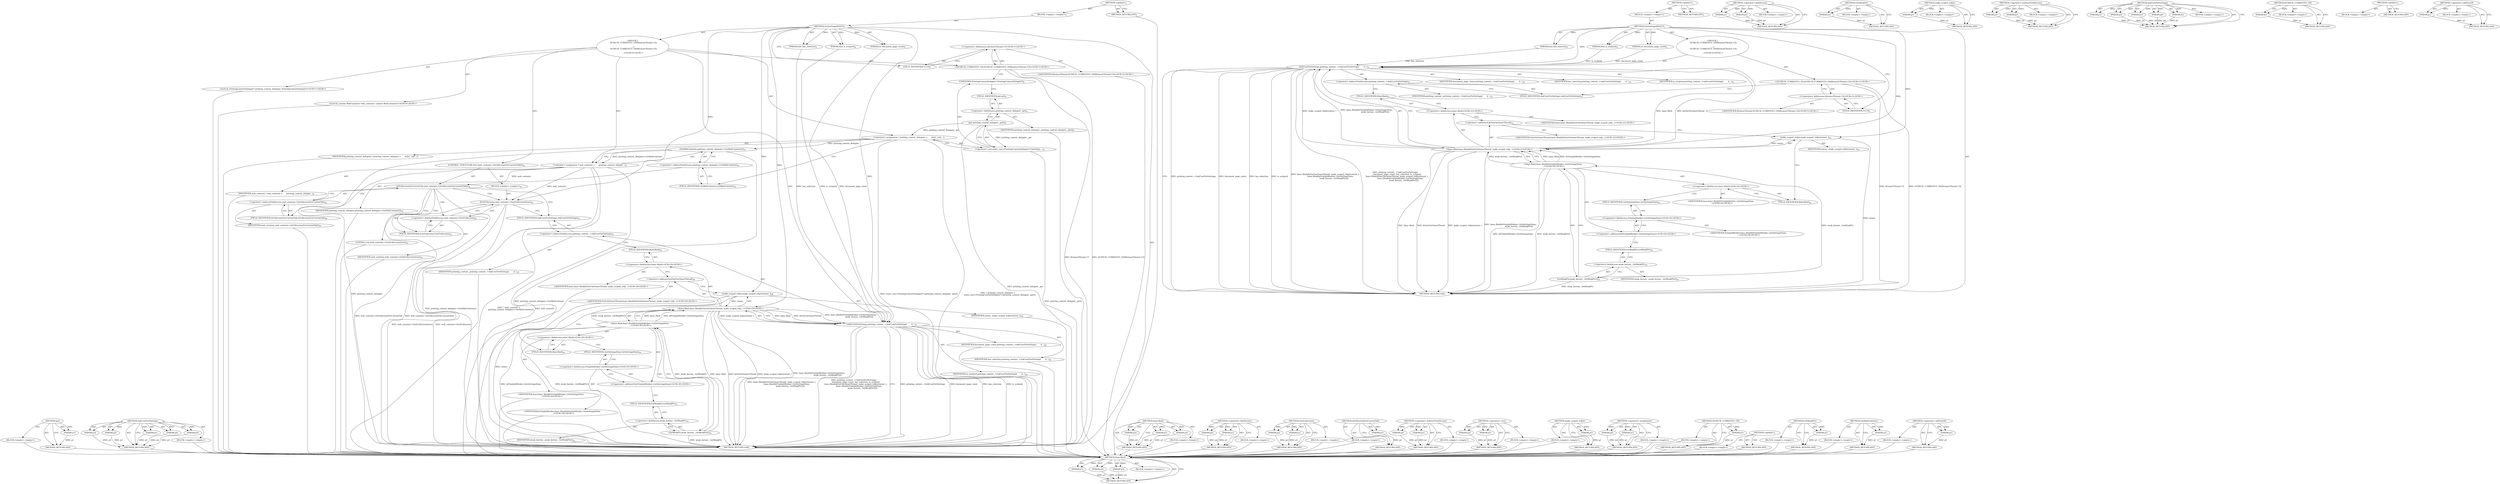 digraph "&lt;operator&gt;.addressOf" {
vulnerable_87 [label=<(METHOD,base.Bind)>];
vulnerable_88 [label=<(PARAM,p1)>];
vulnerable_89 [label=<(PARAM,p2)>];
vulnerable_90 [label=<(PARAM,p3)>];
vulnerable_91 [label=<(BLOCK,&lt;empty&gt;,&lt;empty&gt;)>];
vulnerable_92 [label=<(METHOD_RETURN,ANY)>];
vulnerable_6 [label=<(METHOD,&lt;global&gt;)<SUB>1</SUB>>];
vulnerable_7 [label=<(BLOCK,&lt;empty&gt;,&lt;empty&gt;)<SUB>1</SUB>>];
vulnerable_8 [label=<(METHOD,GetSettingsWithUI)<SUB>1</SUB>>];
vulnerable_9 [label=<(PARAM,int document_page_count)<SUB>2</SUB>>];
vulnerable_10 [label=<(PARAM,bool has_selection)<SUB>3</SUB>>];
vulnerable_11 [label=<(PARAM,bool is_scripted)<SUB>4</SUB>>];
vulnerable_12 [label="<(BLOCK,{
   DCHECK_CURRENTLY_ON(BrowserThread::UI);
 
...,{
   DCHECK_CURRENTLY_ON(BrowserThread::UI);
 
...)<SUB>4</SUB>>"];
vulnerable_13 [label="<(DCHECK_CURRENTLY_ON,DCHECK_CURRENTLY_ON(BrowserThread::UI))<SUB>5</SUB>>"];
vulnerable_14 [label="<(&lt;operator&gt;.fieldAccess,BrowserThread::UI)<SUB>5</SUB>>"];
vulnerable_15 [label="<(IDENTIFIER,BrowserThread,DCHECK_CURRENTLY_ON(BrowserThread::UI))<SUB>5</SUB>>"];
vulnerable_16 [label=<(FIELD_IDENTIFIER,UI,UI)<SUB>5</SUB>>];
vulnerable_17 [label=<(AskUserForSettings,printing_context_-&gt;AskUserForSettings(
       d...)<SUB>21</SUB>>];
vulnerable_18 [label=<(&lt;operator&gt;.indirectFieldAccess,printing_context_-&gt;AskUserForSettings)<SUB>21</SUB>>];
vulnerable_19 [label=<(IDENTIFIER,printing_context_,printing_context_-&gt;AskUserForSettings(
       d...)<SUB>21</SUB>>];
vulnerable_20 [label=<(FIELD_IDENTIFIER,AskUserForSettings,AskUserForSettings)<SUB>21</SUB>>];
vulnerable_21 [label=<(IDENTIFIER,document_page_count,printing_context_-&gt;AskUserForSettings(
       d...)<SUB>22</SUB>>];
vulnerable_22 [label=<(IDENTIFIER,has_selection,printing_context_-&gt;AskUserForSettings(
       d...)<SUB>22</SUB>>];
vulnerable_23 [label=<(IDENTIFIER,is_scripted,printing_context_-&gt;AskUserForSettings(
       d...)<SUB>22</SUB>>];
vulnerable_24 [label="<(base.Bind,base::Bind(&amp;PostOnOwnerThread, make_scoped_refp...)<SUB>23</SUB>>"];
vulnerable_25 [label="<(&lt;operator&gt;.fieldAccess,base::Bind)<SUB>23</SUB>>"];
vulnerable_26 [label="<(IDENTIFIER,base,base::Bind(&amp;PostOnOwnerThread, make_scoped_refp...)<SUB>23</SUB>>"];
vulnerable_27 [label=<(FIELD_IDENTIFIER,Bind,Bind)<SUB>23</SUB>>];
vulnerable_28 [label=<(&lt;operator&gt;.addressOf,&amp;PostOnOwnerThread)<SUB>23</SUB>>];
vulnerable_29 [label="<(IDENTIFIER,PostOnOwnerThread,base::Bind(&amp;PostOnOwnerThread, make_scoped_refp...)<SUB>23</SUB>>"];
vulnerable_30 [label=<(make_scoped_refptr,make_scoped_refptr(owner_))<SUB>23</SUB>>];
vulnerable_31 [label=<(IDENTIFIER,owner_,make_scoped_refptr(owner_))<SUB>23</SUB>>];
vulnerable_32 [label="<(base.Bind,base::Bind(&amp;PrintJobWorker::GetSettingsDone,
  ...)<SUB>24</SUB>>"];
vulnerable_33 [label="<(&lt;operator&gt;.fieldAccess,base::Bind)<SUB>24</SUB>>"];
vulnerable_34 [label="<(IDENTIFIER,base,base::Bind(&amp;PrintJobWorker::GetSettingsDone,
  ...)<SUB>24</SUB>>"];
vulnerable_35 [label=<(FIELD_IDENTIFIER,Bind,Bind)<SUB>24</SUB>>];
vulnerable_36 [label="<(&lt;operator&gt;.addressOf,&amp;PrintJobWorker::GetSettingsDone)<SUB>24</SUB>>"];
vulnerable_37 [label="<(&lt;operator&gt;.fieldAccess,PrintJobWorker::GetSettingsDone)<SUB>24</SUB>>"];
vulnerable_38 [label="<(IDENTIFIER,PrintJobWorker,base::Bind(&amp;PrintJobWorker::GetSettingsDone,
  ...)<SUB>24</SUB>>"];
vulnerable_39 [label=<(FIELD_IDENTIFIER,GetSettingsDone,GetSettingsDone)<SUB>24</SUB>>];
vulnerable_40 [label=<(GetWeakPtr,weak_factory_.GetWeakPtr())<SUB>25</SUB>>];
vulnerable_41 [label=<(&lt;operator&gt;.fieldAccess,weak_factory_.GetWeakPtr)<SUB>25</SUB>>];
vulnerable_42 [label=<(IDENTIFIER,weak_factory_,weak_factory_.GetWeakPtr())<SUB>25</SUB>>];
vulnerable_43 [label=<(FIELD_IDENTIFIER,GetWeakPtr,GetWeakPtr)<SUB>25</SUB>>];
vulnerable_44 [label=<(METHOD_RETURN,void)<SUB>1</SUB>>];
vulnerable_46 [label=<(METHOD_RETURN,ANY)<SUB>1</SUB>>];
vulnerable_69 [label=<(METHOD,&lt;operator&gt;.fieldAccess)>];
vulnerable_70 [label=<(PARAM,p1)>];
vulnerable_71 [label=<(PARAM,p2)>];
vulnerable_72 [label=<(BLOCK,&lt;empty&gt;,&lt;empty&gt;)>];
vulnerable_73 [label=<(METHOD_RETURN,ANY)>];
vulnerable_101 [label=<(METHOD,GetWeakPtr)>];
vulnerable_102 [label=<(PARAM,p1)>];
vulnerable_103 [label=<(BLOCK,&lt;empty&gt;,&lt;empty&gt;)>];
vulnerable_104 [label=<(METHOD_RETURN,ANY)>];
vulnerable_97 [label=<(METHOD,make_scoped_refptr)>];
vulnerable_98 [label=<(PARAM,p1)>];
vulnerable_99 [label=<(BLOCK,&lt;empty&gt;,&lt;empty&gt;)>];
vulnerable_100 [label=<(METHOD_RETURN,ANY)>];
vulnerable_82 [label=<(METHOD,&lt;operator&gt;.indirectFieldAccess)>];
vulnerable_83 [label=<(PARAM,p1)>];
vulnerable_84 [label=<(PARAM,p2)>];
vulnerable_85 [label=<(BLOCK,&lt;empty&gt;,&lt;empty&gt;)>];
vulnerable_86 [label=<(METHOD_RETURN,ANY)>];
vulnerable_74 [label=<(METHOD,AskUserForSettings)>];
vulnerable_75 [label=<(PARAM,p1)>];
vulnerable_76 [label=<(PARAM,p2)>];
vulnerable_77 [label=<(PARAM,p3)>];
vulnerable_78 [label=<(PARAM,p4)>];
vulnerable_79 [label=<(PARAM,p5)>];
vulnerable_80 [label=<(BLOCK,&lt;empty&gt;,&lt;empty&gt;)>];
vulnerable_81 [label=<(METHOD_RETURN,ANY)>];
vulnerable_65 [label=<(METHOD,DCHECK_CURRENTLY_ON)>];
vulnerable_66 [label=<(PARAM,p1)>];
vulnerable_67 [label=<(BLOCK,&lt;empty&gt;,&lt;empty&gt;)>];
vulnerable_68 [label=<(METHOD_RETURN,ANY)>];
vulnerable_59 [label=<(METHOD,&lt;global&gt;)<SUB>1</SUB>>];
vulnerable_60 [label=<(BLOCK,&lt;empty&gt;,&lt;empty&gt;)>];
vulnerable_61 [label=<(METHOD_RETURN,ANY)>];
vulnerable_93 [label=<(METHOD,&lt;operator&gt;.addressOf)>];
vulnerable_94 [label=<(PARAM,p1)>];
vulnerable_95 [label=<(BLOCK,&lt;empty&gt;,&lt;empty&gt;)>];
vulnerable_96 [label=<(METHOD_RETURN,ANY)>];
fixed_115 [label=<(METHOD,get)>];
fixed_116 [label=<(PARAM,p1)>];
fixed_117 [label=<(BLOCK,&lt;empty&gt;,&lt;empty&gt;)>];
fixed_118 [label=<(METHOD_RETURN,ANY)>];
fixed_137 [label=<(METHOD,AskUserForSettings)>];
fixed_138 [label=<(PARAM,p1)>];
fixed_139 [label=<(PARAM,p2)>];
fixed_140 [label=<(PARAM,p3)>];
fixed_141 [label=<(PARAM,p4)>];
fixed_142 [label=<(PARAM,p5)>];
fixed_143 [label=<(BLOCK,&lt;empty&gt;,&lt;empty&gt;)>];
fixed_144 [label=<(METHOD_RETURN,ANY)>];
fixed_6 [label=<(METHOD,&lt;global&gt;)<SUB>1</SUB>>];
fixed_7 [label=<(BLOCK,&lt;empty&gt;,&lt;empty&gt;)<SUB>1</SUB>>];
fixed_8 [label=<(METHOD,GetSettingsWithUI)<SUB>1</SUB>>];
fixed_9 [label=<(PARAM,int document_page_count)<SUB>2</SUB>>];
fixed_10 [label=<(PARAM,bool has_selection)<SUB>3</SUB>>];
fixed_11 [label=<(PARAM,bool is_scripted)<SUB>4</SUB>>];
fixed_12 [label="<(BLOCK,{
   DCHECK_CURRENTLY_ON(BrowserThread::UI);
 
...,{
   DCHECK_CURRENTLY_ON(BrowserThread::UI);
 
...)<SUB>4</SUB>>"];
fixed_13 [label="<(DCHECK_CURRENTLY_ON,DCHECK_CURRENTLY_ON(BrowserThread::UI))<SUB>5</SUB>>"];
fixed_14 [label="<(&lt;operator&gt;.fieldAccess,BrowserThread::UI)<SUB>5</SUB>>"];
fixed_15 [label="<(IDENTIFIER,BrowserThread,DCHECK_CURRENTLY_ON(BrowserThread::UI))<SUB>5</SUB>>"];
fixed_16 [label=<(FIELD_IDENTIFIER,UI,UI)<SUB>5</SUB>>];
fixed_17 [label="<(LOCAL,PrintingContextDelegate* printing_context_delegate: PrintingContextDelegate*)<SUB>7</SUB>>"];
fixed_18 [label=<(&lt;operator&gt;.assignment,* printing_context_delegate =
      static_cast...)<SUB>7</SUB>>];
fixed_19 [label=<(IDENTIFIER,printing_context_delegate,* printing_context_delegate =
      static_cast...)<SUB>7</SUB>>];
fixed_20 [label=<(&lt;operator&gt;.cast,static_cast&lt;PrintingContextDelegate*&gt;(printing_...)<SUB>8</SUB>>];
fixed_21 [label=<(UNKNOWN,PrintingContextDelegate*,PrintingContextDelegate*)<SUB>8</SUB>>];
fixed_22 [label=<(get,printing_context_delegate_.get())<SUB>8</SUB>>];
fixed_23 [label=<(&lt;operator&gt;.fieldAccess,printing_context_delegate_.get)<SUB>8</SUB>>];
fixed_24 [label=<(IDENTIFIER,printing_context_delegate_,printing_context_delegate_.get())<SUB>8</SUB>>];
fixed_25 [label=<(FIELD_IDENTIFIER,get,get)<SUB>8</SUB>>];
fixed_26 [label="<(LOCAL,content.WebContents* web_contents: content.WebContents*)<SUB>9</SUB>>"];
fixed_27 [label=<(&lt;operator&gt;.assignment,* web_contents =
      printing_context_delegat...)<SUB>9</SUB>>];
fixed_28 [label=<(IDENTIFIER,web_contents,* web_contents =
      printing_context_delegat...)<SUB>9</SUB>>];
fixed_29 [label=<(GetWebContents,printing_context_delegate-&gt;GetWebContents())<SUB>10</SUB>>];
fixed_30 [label=<(&lt;operator&gt;.indirectFieldAccess,printing_context_delegate-&gt;GetWebContents)<SUB>10</SUB>>];
fixed_31 [label=<(IDENTIFIER,printing_context_delegate,printing_context_delegate-&gt;GetWebContents())<SUB>10</SUB>>];
fixed_32 [label=<(FIELD_IDENTIFIER,GetWebContents,GetWebContents)<SUB>10</SUB>>];
fixed_33 [label=<(CONTROL_STRUCTURE,IF,if (web_contents-&gt;IsFullscreenForCurrentTab()))<SUB>24</SUB>>];
fixed_34 [label=<(IsFullscreenForCurrentTab,web_contents-&gt;IsFullscreenForCurrentTab())<SUB>24</SUB>>];
fixed_35 [label=<(&lt;operator&gt;.indirectFieldAccess,web_contents-&gt;IsFullscreenForCurrentTab)<SUB>24</SUB>>];
fixed_36 [label=<(IDENTIFIER,web_contents,web_contents-&gt;IsFullscreenForCurrentTab())<SUB>24</SUB>>];
fixed_37 [label=<(FIELD_IDENTIFIER,IsFullscreenForCurrentTab,IsFullscreenForCurrentTab)<SUB>24</SUB>>];
fixed_38 [label=<(BLOCK,&lt;empty&gt;,&lt;empty&gt;)<SUB>25</SUB>>];
fixed_39 [label=<(ExitFullscreen,web_contents-&gt;ExitFullscreen(true))<SUB>25</SUB>>];
fixed_40 [label=<(&lt;operator&gt;.indirectFieldAccess,web_contents-&gt;ExitFullscreen)<SUB>25</SUB>>];
fixed_41 [label=<(IDENTIFIER,web_contents,web_contents-&gt;ExitFullscreen(true))<SUB>25</SUB>>];
fixed_42 [label=<(FIELD_IDENTIFIER,ExitFullscreen,ExitFullscreen)<SUB>25</SUB>>];
fixed_43 [label=<(LITERAL,true,web_contents-&gt;ExitFullscreen(true))<SUB>25</SUB>>];
fixed_44 [label=<(AskUserForSettings,printing_context_-&gt;AskUserForSettings(
       d...)<SUB>27</SUB>>];
fixed_45 [label=<(&lt;operator&gt;.indirectFieldAccess,printing_context_-&gt;AskUserForSettings)<SUB>27</SUB>>];
fixed_46 [label=<(IDENTIFIER,printing_context_,printing_context_-&gt;AskUserForSettings(
       d...)<SUB>27</SUB>>];
fixed_47 [label=<(FIELD_IDENTIFIER,AskUserForSettings,AskUserForSettings)<SUB>27</SUB>>];
fixed_48 [label=<(IDENTIFIER,document_page_count,printing_context_-&gt;AskUserForSettings(
       d...)<SUB>28</SUB>>];
fixed_49 [label=<(IDENTIFIER,has_selection,printing_context_-&gt;AskUserForSettings(
       d...)<SUB>28</SUB>>];
fixed_50 [label=<(IDENTIFIER,is_scripted,printing_context_-&gt;AskUserForSettings(
       d...)<SUB>28</SUB>>];
fixed_51 [label="<(base.Bind,base::Bind(&amp;PostOnOwnerThread, make_scoped_refp...)<SUB>29</SUB>>"];
fixed_52 [label="<(&lt;operator&gt;.fieldAccess,base::Bind)<SUB>29</SUB>>"];
fixed_53 [label="<(IDENTIFIER,base,base::Bind(&amp;PostOnOwnerThread, make_scoped_refp...)<SUB>29</SUB>>"];
fixed_54 [label=<(FIELD_IDENTIFIER,Bind,Bind)<SUB>29</SUB>>];
fixed_55 [label=<(&lt;operator&gt;.addressOf,&amp;PostOnOwnerThread)<SUB>29</SUB>>];
fixed_56 [label="<(IDENTIFIER,PostOnOwnerThread,base::Bind(&amp;PostOnOwnerThread, make_scoped_refp...)<SUB>29</SUB>>"];
fixed_57 [label=<(make_scoped_refptr,make_scoped_refptr(owner_))<SUB>29</SUB>>];
fixed_58 [label=<(IDENTIFIER,owner_,make_scoped_refptr(owner_))<SUB>29</SUB>>];
fixed_59 [label="<(base.Bind,base::Bind(&amp;PrintJobWorker::GetSettingsDone,
  ...)<SUB>30</SUB>>"];
fixed_60 [label="<(&lt;operator&gt;.fieldAccess,base::Bind)<SUB>30</SUB>>"];
fixed_61 [label="<(IDENTIFIER,base,base::Bind(&amp;PrintJobWorker::GetSettingsDone,
  ...)<SUB>30</SUB>>"];
fixed_62 [label=<(FIELD_IDENTIFIER,Bind,Bind)<SUB>30</SUB>>];
fixed_63 [label="<(&lt;operator&gt;.addressOf,&amp;PrintJobWorker::GetSettingsDone)<SUB>30</SUB>>"];
fixed_64 [label="<(&lt;operator&gt;.fieldAccess,PrintJobWorker::GetSettingsDone)<SUB>30</SUB>>"];
fixed_65 [label="<(IDENTIFIER,PrintJobWorker,base::Bind(&amp;PrintJobWorker::GetSettingsDone,
  ...)<SUB>30</SUB>>"];
fixed_66 [label=<(FIELD_IDENTIFIER,GetSettingsDone,GetSettingsDone)<SUB>30</SUB>>];
fixed_67 [label=<(GetWeakPtr,weak_factory_.GetWeakPtr())<SUB>31</SUB>>];
fixed_68 [label=<(&lt;operator&gt;.fieldAccess,weak_factory_.GetWeakPtr)<SUB>31</SUB>>];
fixed_69 [label=<(IDENTIFIER,weak_factory_,weak_factory_.GetWeakPtr())<SUB>31</SUB>>];
fixed_70 [label=<(FIELD_IDENTIFIER,GetWeakPtr,GetWeakPtr)<SUB>31</SUB>>];
fixed_71 [label=<(METHOD_RETURN,void)<SUB>1</SUB>>];
fixed_73 [label=<(METHOD_RETURN,ANY)<SUB>1</SUB>>];
fixed_145 [label=<(METHOD,base.Bind)>];
fixed_146 [label=<(PARAM,p1)>];
fixed_147 [label=<(PARAM,p2)>];
fixed_148 [label=<(PARAM,p3)>];
fixed_149 [label=<(BLOCK,&lt;empty&gt;,&lt;empty&gt;)>];
fixed_150 [label=<(METHOD_RETURN,ANY)>];
fixed_100 [label=<(METHOD,&lt;operator&gt;.fieldAccess)>];
fixed_101 [label=<(PARAM,p1)>];
fixed_102 [label=<(PARAM,p2)>];
fixed_103 [label=<(BLOCK,&lt;empty&gt;,&lt;empty&gt;)>];
fixed_104 [label=<(METHOD_RETURN,ANY)>];
fixed_132 [label=<(METHOD,ExitFullscreen)>];
fixed_133 [label=<(PARAM,p1)>];
fixed_134 [label=<(PARAM,p2)>];
fixed_135 [label=<(BLOCK,&lt;empty&gt;,&lt;empty&gt;)>];
fixed_136 [label=<(METHOD_RETURN,ANY)>];
fixed_128 [label=<(METHOD,IsFullscreenForCurrentTab)>];
fixed_129 [label=<(PARAM,p1)>];
fixed_130 [label=<(BLOCK,&lt;empty&gt;,&lt;empty&gt;)>];
fixed_131 [label=<(METHOD_RETURN,ANY)>];
fixed_123 [label=<(METHOD,&lt;operator&gt;.indirectFieldAccess)>];
fixed_124 [label=<(PARAM,p1)>];
fixed_125 [label=<(PARAM,p2)>];
fixed_126 [label=<(BLOCK,&lt;empty&gt;,&lt;empty&gt;)>];
fixed_127 [label=<(METHOD_RETURN,ANY)>];
fixed_110 [label=<(METHOD,&lt;operator&gt;.cast)>];
fixed_111 [label=<(PARAM,p1)>];
fixed_112 [label=<(PARAM,p2)>];
fixed_113 [label=<(BLOCK,&lt;empty&gt;,&lt;empty&gt;)>];
fixed_114 [label=<(METHOD_RETURN,ANY)>];
fixed_155 [label=<(METHOD,make_scoped_refptr)>];
fixed_156 [label=<(PARAM,p1)>];
fixed_157 [label=<(BLOCK,&lt;empty&gt;,&lt;empty&gt;)>];
fixed_158 [label=<(METHOD_RETURN,ANY)>];
fixed_105 [label=<(METHOD,&lt;operator&gt;.assignment)>];
fixed_106 [label=<(PARAM,p1)>];
fixed_107 [label=<(PARAM,p2)>];
fixed_108 [label=<(BLOCK,&lt;empty&gt;,&lt;empty&gt;)>];
fixed_109 [label=<(METHOD_RETURN,ANY)>];
fixed_96 [label=<(METHOD,DCHECK_CURRENTLY_ON)>];
fixed_97 [label=<(PARAM,p1)>];
fixed_98 [label=<(BLOCK,&lt;empty&gt;,&lt;empty&gt;)>];
fixed_99 [label=<(METHOD_RETURN,ANY)>];
fixed_90 [label=<(METHOD,&lt;global&gt;)<SUB>1</SUB>>];
fixed_91 [label=<(BLOCK,&lt;empty&gt;,&lt;empty&gt;)>];
fixed_92 [label=<(METHOD_RETURN,ANY)>];
fixed_159 [label=<(METHOD,GetWeakPtr)>];
fixed_160 [label=<(PARAM,p1)>];
fixed_161 [label=<(BLOCK,&lt;empty&gt;,&lt;empty&gt;)>];
fixed_162 [label=<(METHOD_RETURN,ANY)>];
fixed_119 [label=<(METHOD,GetWebContents)>];
fixed_120 [label=<(PARAM,p1)>];
fixed_121 [label=<(BLOCK,&lt;empty&gt;,&lt;empty&gt;)>];
fixed_122 [label=<(METHOD_RETURN,ANY)>];
fixed_151 [label=<(METHOD,&lt;operator&gt;.addressOf)>];
fixed_152 [label=<(PARAM,p1)>];
fixed_153 [label=<(BLOCK,&lt;empty&gt;,&lt;empty&gt;)>];
fixed_154 [label=<(METHOD_RETURN,ANY)>];
vulnerable_87 -> vulnerable_88  [key=0, label="AST: "];
vulnerable_87 -> vulnerable_88  [key=1, label="DDG: "];
vulnerable_87 -> vulnerable_91  [key=0, label="AST: "];
vulnerable_87 -> vulnerable_89  [key=0, label="AST: "];
vulnerable_87 -> vulnerable_89  [key=1, label="DDG: "];
vulnerable_87 -> vulnerable_92  [key=0, label="AST: "];
vulnerable_87 -> vulnerable_92  [key=1, label="CFG: "];
vulnerable_87 -> vulnerable_90  [key=0, label="AST: "];
vulnerable_87 -> vulnerable_90  [key=1, label="DDG: "];
vulnerable_88 -> vulnerable_92  [key=0, label="DDG: p1"];
vulnerable_89 -> vulnerable_92  [key=0, label="DDG: p2"];
vulnerable_90 -> vulnerable_92  [key=0, label="DDG: p3"];
vulnerable_6 -> vulnerable_7  [key=0, label="AST: "];
vulnerable_6 -> vulnerable_46  [key=0, label="AST: "];
vulnerable_6 -> vulnerable_46  [key=1, label="CFG: "];
vulnerable_7 -> vulnerable_8  [key=0, label="AST: "];
vulnerable_8 -> vulnerable_9  [key=0, label="AST: "];
vulnerable_8 -> vulnerable_9  [key=1, label="DDG: "];
vulnerable_8 -> vulnerable_10  [key=0, label="AST: "];
vulnerable_8 -> vulnerable_10  [key=1, label="DDG: "];
vulnerable_8 -> vulnerable_11  [key=0, label="AST: "];
vulnerable_8 -> vulnerable_11  [key=1, label="DDG: "];
vulnerable_8 -> vulnerable_12  [key=0, label="AST: "];
vulnerable_8 -> vulnerable_44  [key=0, label="AST: "];
vulnerable_8 -> vulnerable_16  [key=0, label="CFG: "];
vulnerable_8 -> vulnerable_17  [key=0, label="DDG: "];
vulnerable_8 -> vulnerable_24  [key=0, label="DDG: "];
vulnerable_8 -> vulnerable_30  [key=0, label="DDG: "];
vulnerable_9 -> vulnerable_17  [key=0, label="DDG: document_page_count"];
vulnerable_10 -> vulnerable_17  [key=0, label="DDG: has_selection"];
vulnerable_11 -> vulnerable_17  [key=0, label="DDG: is_scripted"];
vulnerable_12 -> vulnerable_13  [key=0, label="AST: "];
vulnerable_12 -> vulnerable_17  [key=0, label="AST: "];
vulnerable_13 -> vulnerable_14  [key=0, label="AST: "];
vulnerable_13 -> vulnerable_20  [key=0, label="CFG: "];
vulnerable_13 -> vulnerable_44  [key=0, label="DDG: BrowserThread::UI"];
vulnerable_13 -> vulnerable_44  [key=1, label="DDG: DCHECK_CURRENTLY_ON(BrowserThread::UI)"];
vulnerable_14 -> vulnerable_15  [key=0, label="AST: "];
vulnerable_14 -> vulnerable_16  [key=0, label="AST: "];
vulnerable_14 -> vulnerable_13  [key=0, label="CFG: "];
vulnerable_16 -> vulnerable_14  [key=0, label="CFG: "];
vulnerable_17 -> vulnerable_18  [key=0, label="AST: "];
vulnerable_17 -> vulnerable_21  [key=0, label="AST: "];
vulnerable_17 -> vulnerable_22  [key=0, label="AST: "];
vulnerable_17 -> vulnerable_23  [key=0, label="AST: "];
vulnerable_17 -> vulnerable_24  [key=0, label="AST: "];
vulnerable_17 -> vulnerable_44  [key=0, label="CFG: "];
vulnerable_17 -> vulnerable_44  [key=1, label="DDG: printing_context_-&gt;AskUserForSettings"];
vulnerable_17 -> vulnerable_44  [key=2, label="DDG: document_page_count"];
vulnerable_17 -> vulnerable_44  [key=3, label="DDG: has_selection"];
vulnerable_17 -> vulnerable_44  [key=4, label="DDG: is_scripted"];
vulnerable_17 -> vulnerable_44  [key=5, label="DDG: base::Bind(&amp;PostOnOwnerThread, make_scoped_refptr(owner_),
                 base::Bind(&amp;PrintJobWorker::GetSettingsDone,
                            weak_factory_.GetWeakPtr()))"];
vulnerable_17 -> vulnerable_44  [key=6, label="DDG: printing_context_-&gt;AskUserForSettings(
       document_page_count, has_selection, is_scripted,
      base::Bind(&amp;PostOnOwnerThread, make_scoped_refptr(owner_),
                 base::Bind(&amp;PrintJobWorker::GetSettingsDone,
                            weak_factory_.GetWeakPtr())))"];
vulnerable_18 -> vulnerable_19  [key=0, label="AST: "];
vulnerable_18 -> vulnerable_20  [key=0, label="AST: "];
vulnerable_18 -> vulnerable_27  [key=0, label="CFG: "];
vulnerable_20 -> vulnerable_18  [key=0, label="CFG: "];
vulnerable_24 -> vulnerable_25  [key=0, label="AST: "];
vulnerable_24 -> vulnerable_28  [key=0, label="AST: "];
vulnerable_24 -> vulnerable_30  [key=0, label="AST: "];
vulnerable_24 -> vulnerable_32  [key=0, label="AST: "];
vulnerable_24 -> vulnerable_17  [key=0, label="CFG: "];
vulnerable_24 -> vulnerable_17  [key=1, label="DDG: base::Bind"];
vulnerable_24 -> vulnerable_17  [key=2, label="DDG: &amp;PostOnOwnerThread"];
vulnerable_24 -> vulnerable_17  [key=3, label="DDG: make_scoped_refptr(owner_)"];
vulnerable_24 -> vulnerable_17  [key=4, label="DDG: base::Bind(&amp;PrintJobWorker::GetSettingsDone,
                            weak_factory_.GetWeakPtr())"];
vulnerable_24 -> vulnerable_44  [key=0, label="DDG: base::Bind"];
vulnerable_24 -> vulnerable_44  [key=1, label="DDG: &amp;PostOnOwnerThread"];
vulnerable_24 -> vulnerable_44  [key=2, label="DDG: make_scoped_refptr(owner_)"];
vulnerable_24 -> vulnerable_44  [key=3, label="DDG: base::Bind(&amp;PrintJobWorker::GetSettingsDone,
                            weak_factory_.GetWeakPtr())"];
vulnerable_25 -> vulnerable_26  [key=0, label="AST: "];
vulnerable_25 -> vulnerable_27  [key=0, label="AST: "];
vulnerable_25 -> vulnerable_28  [key=0, label="CFG: "];
vulnerable_27 -> vulnerable_25  [key=0, label="CFG: "];
vulnerable_28 -> vulnerable_29  [key=0, label="AST: "];
vulnerable_28 -> vulnerable_30  [key=0, label="CFG: "];
vulnerable_30 -> vulnerable_31  [key=0, label="AST: "];
vulnerable_30 -> vulnerable_35  [key=0, label="CFG: "];
vulnerable_30 -> vulnerable_44  [key=0, label="DDG: owner_"];
vulnerable_30 -> vulnerable_24  [key=0, label="DDG: owner_"];
vulnerable_32 -> vulnerable_33  [key=0, label="AST: "];
vulnerable_32 -> vulnerable_36  [key=0, label="AST: "];
vulnerable_32 -> vulnerable_40  [key=0, label="AST: "];
vulnerable_32 -> vulnerable_24  [key=0, label="CFG: "];
vulnerable_32 -> vulnerable_24  [key=1, label="DDG: base::Bind"];
vulnerable_32 -> vulnerable_24  [key=2, label="DDG: &amp;PrintJobWorker::GetSettingsDone"];
vulnerable_32 -> vulnerable_24  [key=3, label="DDG: weak_factory_.GetWeakPtr()"];
vulnerable_32 -> vulnerable_44  [key=0, label="DDG: &amp;PrintJobWorker::GetSettingsDone"];
vulnerable_32 -> vulnerable_44  [key=1, label="DDG: weak_factory_.GetWeakPtr()"];
vulnerable_33 -> vulnerable_34  [key=0, label="AST: "];
vulnerable_33 -> vulnerable_35  [key=0, label="AST: "];
vulnerable_33 -> vulnerable_39  [key=0, label="CFG: "];
vulnerable_35 -> vulnerable_33  [key=0, label="CFG: "];
vulnerable_36 -> vulnerable_37  [key=0, label="AST: "];
vulnerable_36 -> vulnerable_43  [key=0, label="CFG: "];
vulnerable_37 -> vulnerable_38  [key=0, label="AST: "];
vulnerable_37 -> vulnerable_39  [key=0, label="AST: "];
vulnerable_37 -> vulnerable_36  [key=0, label="CFG: "];
vulnerable_39 -> vulnerable_37  [key=0, label="CFG: "];
vulnerable_40 -> vulnerable_41  [key=0, label="AST: "];
vulnerable_40 -> vulnerable_32  [key=0, label="CFG: "];
vulnerable_40 -> vulnerable_32  [key=1, label="DDG: weak_factory_.GetWeakPtr"];
vulnerable_40 -> vulnerable_44  [key=0, label="DDG: weak_factory_.GetWeakPtr"];
vulnerable_41 -> vulnerable_42  [key=0, label="AST: "];
vulnerable_41 -> vulnerable_43  [key=0, label="AST: "];
vulnerable_41 -> vulnerable_40  [key=0, label="CFG: "];
vulnerable_43 -> vulnerable_41  [key=0, label="CFG: "];
vulnerable_69 -> vulnerable_70  [key=0, label="AST: "];
vulnerable_69 -> vulnerable_70  [key=1, label="DDG: "];
vulnerable_69 -> vulnerable_72  [key=0, label="AST: "];
vulnerable_69 -> vulnerable_71  [key=0, label="AST: "];
vulnerable_69 -> vulnerable_71  [key=1, label="DDG: "];
vulnerable_69 -> vulnerable_73  [key=0, label="AST: "];
vulnerable_69 -> vulnerable_73  [key=1, label="CFG: "];
vulnerable_70 -> vulnerable_73  [key=0, label="DDG: p1"];
vulnerable_71 -> vulnerable_73  [key=0, label="DDG: p2"];
vulnerable_101 -> vulnerable_102  [key=0, label="AST: "];
vulnerable_101 -> vulnerable_102  [key=1, label="DDG: "];
vulnerable_101 -> vulnerable_103  [key=0, label="AST: "];
vulnerable_101 -> vulnerable_104  [key=0, label="AST: "];
vulnerable_101 -> vulnerable_104  [key=1, label="CFG: "];
vulnerable_102 -> vulnerable_104  [key=0, label="DDG: p1"];
vulnerable_97 -> vulnerable_98  [key=0, label="AST: "];
vulnerable_97 -> vulnerable_98  [key=1, label="DDG: "];
vulnerable_97 -> vulnerable_99  [key=0, label="AST: "];
vulnerable_97 -> vulnerable_100  [key=0, label="AST: "];
vulnerable_97 -> vulnerable_100  [key=1, label="CFG: "];
vulnerable_98 -> vulnerable_100  [key=0, label="DDG: p1"];
vulnerable_82 -> vulnerable_83  [key=0, label="AST: "];
vulnerable_82 -> vulnerable_83  [key=1, label="DDG: "];
vulnerable_82 -> vulnerable_85  [key=0, label="AST: "];
vulnerable_82 -> vulnerable_84  [key=0, label="AST: "];
vulnerable_82 -> vulnerable_84  [key=1, label="DDG: "];
vulnerable_82 -> vulnerable_86  [key=0, label="AST: "];
vulnerable_82 -> vulnerable_86  [key=1, label="CFG: "];
vulnerable_83 -> vulnerable_86  [key=0, label="DDG: p1"];
vulnerable_84 -> vulnerable_86  [key=0, label="DDG: p2"];
vulnerable_74 -> vulnerable_75  [key=0, label="AST: "];
vulnerable_74 -> vulnerable_75  [key=1, label="DDG: "];
vulnerable_74 -> vulnerable_80  [key=0, label="AST: "];
vulnerable_74 -> vulnerable_76  [key=0, label="AST: "];
vulnerable_74 -> vulnerable_76  [key=1, label="DDG: "];
vulnerable_74 -> vulnerable_81  [key=0, label="AST: "];
vulnerable_74 -> vulnerable_81  [key=1, label="CFG: "];
vulnerable_74 -> vulnerable_77  [key=0, label="AST: "];
vulnerable_74 -> vulnerable_77  [key=1, label="DDG: "];
vulnerable_74 -> vulnerable_78  [key=0, label="AST: "];
vulnerable_74 -> vulnerable_78  [key=1, label="DDG: "];
vulnerable_74 -> vulnerable_79  [key=0, label="AST: "];
vulnerable_74 -> vulnerable_79  [key=1, label="DDG: "];
vulnerable_75 -> vulnerable_81  [key=0, label="DDG: p1"];
vulnerable_76 -> vulnerable_81  [key=0, label="DDG: p2"];
vulnerable_77 -> vulnerable_81  [key=0, label="DDG: p3"];
vulnerable_78 -> vulnerable_81  [key=0, label="DDG: p4"];
vulnerable_79 -> vulnerable_81  [key=0, label="DDG: p5"];
vulnerable_65 -> vulnerable_66  [key=0, label="AST: "];
vulnerable_65 -> vulnerable_66  [key=1, label="DDG: "];
vulnerable_65 -> vulnerable_67  [key=0, label="AST: "];
vulnerable_65 -> vulnerable_68  [key=0, label="AST: "];
vulnerable_65 -> vulnerable_68  [key=1, label="CFG: "];
vulnerable_66 -> vulnerable_68  [key=0, label="DDG: p1"];
vulnerable_59 -> vulnerable_60  [key=0, label="AST: "];
vulnerable_59 -> vulnerable_61  [key=0, label="AST: "];
vulnerable_59 -> vulnerable_61  [key=1, label="CFG: "];
vulnerable_93 -> vulnerable_94  [key=0, label="AST: "];
vulnerable_93 -> vulnerable_94  [key=1, label="DDG: "];
vulnerable_93 -> vulnerable_95  [key=0, label="AST: "];
vulnerable_93 -> vulnerable_96  [key=0, label="AST: "];
vulnerable_93 -> vulnerable_96  [key=1, label="CFG: "];
vulnerable_94 -> vulnerable_96  [key=0, label="DDG: p1"];
fixed_115 -> fixed_116  [key=0, label="AST: "];
fixed_115 -> fixed_116  [key=1, label="DDG: "];
fixed_115 -> fixed_117  [key=0, label="AST: "];
fixed_115 -> fixed_118  [key=0, label="AST: "];
fixed_115 -> fixed_118  [key=1, label="CFG: "];
fixed_116 -> fixed_118  [key=0, label="DDG: p1"];
fixed_117 -> vulnerable_87  [key=0];
fixed_118 -> vulnerable_87  [key=0];
fixed_137 -> fixed_138  [key=0, label="AST: "];
fixed_137 -> fixed_138  [key=1, label="DDG: "];
fixed_137 -> fixed_143  [key=0, label="AST: "];
fixed_137 -> fixed_139  [key=0, label="AST: "];
fixed_137 -> fixed_139  [key=1, label="DDG: "];
fixed_137 -> fixed_144  [key=0, label="AST: "];
fixed_137 -> fixed_144  [key=1, label="CFG: "];
fixed_137 -> fixed_140  [key=0, label="AST: "];
fixed_137 -> fixed_140  [key=1, label="DDG: "];
fixed_137 -> fixed_141  [key=0, label="AST: "];
fixed_137 -> fixed_141  [key=1, label="DDG: "];
fixed_137 -> fixed_142  [key=0, label="AST: "];
fixed_137 -> fixed_142  [key=1, label="DDG: "];
fixed_138 -> fixed_144  [key=0, label="DDG: p1"];
fixed_139 -> fixed_144  [key=0, label="DDG: p2"];
fixed_140 -> fixed_144  [key=0, label="DDG: p3"];
fixed_141 -> fixed_144  [key=0, label="DDG: p4"];
fixed_142 -> fixed_144  [key=0, label="DDG: p5"];
fixed_143 -> vulnerable_87  [key=0];
fixed_144 -> vulnerable_87  [key=0];
fixed_6 -> fixed_7  [key=0, label="AST: "];
fixed_6 -> fixed_73  [key=0, label="AST: "];
fixed_6 -> fixed_73  [key=1, label="CFG: "];
fixed_7 -> fixed_8  [key=0, label="AST: "];
fixed_8 -> fixed_9  [key=0, label="AST: "];
fixed_8 -> fixed_9  [key=1, label="DDG: "];
fixed_8 -> fixed_10  [key=0, label="AST: "];
fixed_8 -> fixed_10  [key=1, label="DDG: "];
fixed_8 -> fixed_11  [key=0, label="AST: "];
fixed_8 -> fixed_11  [key=1, label="DDG: "];
fixed_8 -> fixed_12  [key=0, label="AST: "];
fixed_8 -> fixed_71  [key=0, label="AST: "];
fixed_8 -> fixed_16  [key=0, label="CFG: "];
fixed_8 -> fixed_44  [key=0, label="DDG: "];
fixed_8 -> fixed_51  [key=0, label="DDG: "];
fixed_8 -> fixed_39  [key=0, label="DDG: "];
fixed_8 -> fixed_57  [key=0, label="DDG: "];
fixed_9 -> fixed_44  [key=0, label="DDG: document_page_count"];
fixed_10 -> fixed_44  [key=0, label="DDG: has_selection"];
fixed_11 -> fixed_44  [key=0, label="DDG: is_scripted"];
fixed_12 -> fixed_13  [key=0, label="AST: "];
fixed_12 -> fixed_17  [key=0, label="AST: "];
fixed_12 -> fixed_18  [key=0, label="AST: "];
fixed_12 -> fixed_26  [key=0, label="AST: "];
fixed_12 -> fixed_27  [key=0, label="AST: "];
fixed_12 -> fixed_33  [key=0, label="AST: "];
fixed_12 -> fixed_44  [key=0, label="AST: "];
fixed_13 -> fixed_14  [key=0, label="AST: "];
fixed_13 -> fixed_21  [key=0, label="CFG: "];
fixed_13 -> fixed_71  [key=0, label="DDG: BrowserThread::UI"];
fixed_13 -> fixed_71  [key=1, label="DDG: DCHECK_CURRENTLY_ON(BrowserThread::UI)"];
fixed_14 -> fixed_15  [key=0, label="AST: "];
fixed_14 -> fixed_16  [key=0, label="AST: "];
fixed_14 -> fixed_13  [key=0, label="CFG: "];
fixed_15 -> vulnerable_87  [key=0];
fixed_16 -> fixed_14  [key=0, label="CFG: "];
fixed_17 -> vulnerable_87  [key=0];
fixed_18 -> fixed_19  [key=0, label="AST: "];
fixed_18 -> fixed_20  [key=0, label="AST: "];
fixed_18 -> fixed_32  [key=0, label="CFG: "];
fixed_18 -> fixed_71  [key=0, label="DDG: printing_context_delegate"];
fixed_18 -> fixed_71  [key=1, label="DDG: static_cast&lt;PrintingContextDelegate*&gt;(printing_context_delegate_.get())"];
fixed_18 -> fixed_71  [key=2, label="DDG: * printing_context_delegate =
      static_cast&lt;PrintingContextDelegate*&gt;(printing_context_delegate_.get())"];
fixed_18 -> fixed_29  [key=0, label="DDG: printing_context_delegate"];
fixed_19 -> vulnerable_87  [key=0];
fixed_20 -> fixed_21  [key=0, label="AST: "];
fixed_20 -> fixed_22  [key=0, label="AST: "];
fixed_20 -> fixed_18  [key=0, label="CFG: "];
fixed_20 -> fixed_71  [key=0, label="DDG: printing_context_delegate_.get()"];
fixed_21 -> fixed_25  [key=0, label="CFG: "];
fixed_22 -> fixed_23  [key=0, label="AST: "];
fixed_22 -> fixed_20  [key=0, label="CFG: "];
fixed_22 -> fixed_20  [key=1, label="DDG: printing_context_delegate_.get"];
fixed_22 -> fixed_71  [key=0, label="DDG: printing_context_delegate_.get"];
fixed_22 -> fixed_18  [key=0, label="DDG: printing_context_delegate_.get"];
fixed_23 -> fixed_24  [key=0, label="AST: "];
fixed_23 -> fixed_25  [key=0, label="AST: "];
fixed_23 -> fixed_22  [key=0, label="CFG: "];
fixed_24 -> vulnerable_87  [key=0];
fixed_25 -> fixed_23  [key=0, label="CFG: "];
fixed_26 -> vulnerable_87  [key=0];
fixed_27 -> fixed_28  [key=0, label="AST: "];
fixed_27 -> fixed_29  [key=0, label="AST: "];
fixed_27 -> fixed_37  [key=0, label="CFG: "];
fixed_27 -> fixed_71  [key=0, label="DDG: web_contents"];
fixed_27 -> fixed_71  [key=1, label="DDG: printing_context_delegate-&gt;GetWebContents()"];
fixed_27 -> fixed_71  [key=2, label="DDG: * web_contents =
      printing_context_delegate-&gt;GetWebContents()"];
fixed_27 -> fixed_34  [key=0, label="DDG: web_contents"];
fixed_27 -> fixed_39  [key=0, label="DDG: web_contents"];
fixed_28 -> vulnerable_87  [key=0];
fixed_29 -> fixed_30  [key=0, label="AST: "];
fixed_29 -> fixed_27  [key=0, label="CFG: "];
fixed_29 -> fixed_27  [key=1, label="DDG: printing_context_delegate-&gt;GetWebContents"];
fixed_29 -> fixed_71  [key=0, label="DDG: printing_context_delegate-&gt;GetWebContents"];
fixed_30 -> fixed_31  [key=0, label="AST: "];
fixed_30 -> fixed_32  [key=0, label="AST: "];
fixed_30 -> fixed_29  [key=0, label="CFG: "];
fixed_31 -> vulnerable_87  [key=0];
fixed_32 -> fixed_30  [key=0, label="CFG: "];
fixed_33 -> fixed_34  [key=0, label="AST: "];
fixed_33 -> fixed_38  [key=0, label="AST: "];
fixed_34 -> fixed_35  [key=0, label="AST: "];
fixed_34 -> fixed_42  [key=0, label="CFG: "];
fixed_34 -> fixed_42  [key=1, label="CDG: "];
fixed_34 -> fixed_47  [key=0, label="CFG: "];
fixed_34 -> fixed_71  [key=0, label="DDG: web_contents-&gt;IsFullscreenForCurrentTab"];
fixed_34 -> fixed_71  [key=1, label="DDG: web_contents-&gt;IsFullscreenForCurrentTab()"];
fixed_34 -> fixed_40  [key=0, label="CDG: "];
fixed_34 -> fixed_39  [key=0, label="CDG: "];
fixed_35 -> fixed_36  [key=0, label="AST: "];
fixed_35 -> fixed_37  [key=0, label="AST: "];
fixed_35 -> fixed_34  [key=0, label="CFG: "];
fixed_36 -> vulnerable_87  [key=0];
fixed_37 -> fixed_35  [key=0, label="CFG: "];
fixed_38 -> fixed_39  [key=0, label="AST: "];
fixed_39 -> fixed_40  [key=0, label="AST: "];
fixed_39 -> fixed_43  [key=0, label="AST: "];
fixed_39 -> fixed_47  [key=0, label="CFG: "];
fixed_39 -> fixed_71  [key=0, label="DDG: web_contents-&gt;ExitFullscreen"];
fixed_39 -> fixed_71  [key=1, label="DDG: web_contents-&gt;ExitFullscreen(true)"];
fixed_40 -> fixed_41  [key=0, label="AST: "];
fixed_40 -> fixed_42  [key=0, label="AST: "];
fixed_40 -> fixed_39  [key=0, label="CFG: "];
fixed_41 -> vulnerable_87  [key=0];
fixed_42 -> fixed_40  [key=0, label="CFG: "];
fixed_43 -> vulnerable_87  [key=0];
fixed_44 -> fixed_45  [key=0, label="AST: "];
fixed_44 -> fixed_48  [key=0, label="AST: "];
fixed_44 -> fixed_49  [key=0, label="AST: "];
fixed_44 -> fixed_50  [key=0, label="AST: "];
fixed_44 -> fixed_51  [key=0, label="AST: "];
fixed_44 -> fixed_71  [key=0, label="CFG: "];
fixed_44 -> fixed_71  [key=1, label="DDG: printing_context_-&gt;AskUserForSettings"];
fixed_44 -> fixed_71  [key=2, label="DDG: document_page_count"];
fixed_44 -> fixed_71  [key=3, label="DDG: has_selection"];
fixed_44 -> fixed_71  [key=4, label="DDG: is_scripted"];
fixed_44 -> fixed_71  [key=5, label="DDG: base::Bind(&amp;PostOnOwnerThread, make_scoped_refptr(owner_),
                 base::Bind(&amp;PrintJobWorker::GetSettingsDone,
                            weak_factory_.GetWeakPtr()))"];
fixed_44 -> fixed_71  [key=6, label="DDG: printing_context_-&gt;AskUserForSettings(
       document_page_count, has_selection, is_scripted,
      base::Bind(&amp;PostOnOwnerThread, make_scoped_refptr(owner_),
                 base::Bind(&amp;PrintJobWorker::GetSettingsDone,
                            weak_factory_.GetWeakPtr())))"];
fixed_45 -> fixed_46  [key=0, label="AST: "];
fixed_45 -> fixed_47  [key=0, label="AST: "];
fixed_45 -> fixed_54  [key=0, label="CFG: "];
fixed_46 -> vulnerable_87  [key=0];
fixed_47 -> fixed_45  [key=0, label="CFG: "];
fixed_48 -> vulnerable_87  [key=0];
fixed_49 -> vulnerable_87  [key=0];
fixed_50 -> vulnerable_87  [key=0];
fixed_51 -> fixed_52  [key=0, label="AST: "];
fixed_51 -> fixed_55  [key=0, label="AST: "];
fixed_51 -> fixed_57  [key=0, label="AST: "];
fixed_51 -> fixed_59  [key=0, label="AST: "];
fixed_51 -> fixed_44  [key=0, label="CFG: "];
fixed_51 -> fixed_44  [key=1, label="DDG: base::Bind"];
fixed_51 -> fixed_44  [key=2, label="DDG: &amp;PostOnOwnerThread"];
fixed_51 -> fixed_44  [key=3, label="DDG: make_scoped_refptr(owner_)"];
fixed_51 -> fixed_44  [key=4, label="DDG: base::Bind(&amp;PrintJobWorker::GetSettingsDone,
                            weak_factory_.GetWeakPtr())"];
fixed_51 -> fixed_71  [key=0, label="DDG: base::Bind"];
fixed_51 -> fixed_71  [key=1, label="DDG: &amp;PostOnOwnerThread"];
fixed_51 -> fixed_71  [key=2, label="DDG: make_scoped_refptr(owner_)"];
fixed_51 -> fixed_71  [key=3, label="DDG: base::Bind(&amp;PrintJobWorker::GetSettingsDone,
                            weak_factory_.GetWeakPtr())"];
fixed_52 -> fixed_53  [key=0, label="AST: "];
fixed_52 -> fixed_54  [key=0, label="AST: "];
fixed_52 -> fixed_55  [key=0, label="CFG: "];
fixed_53 -> vulnerable_87  [key=0];
fixed_54 -> fixed_52  [key=0, label="CFG: "];
fixed_55 -> fixed_56  [key=0, label="AST: "];
fixed_55 -> fixed_57  [key=0, label="CFG: "];
fixed_56 -> vulnerable_87  [key=0];
fixed_57 -> fixed_58  [key=0, label="AST: "];
fixed_57 -> fixed_62  [key=0, label="CFG: "];
fixed_57 -> fixed_71  [key=0, label="DDG: owner_"];
fixed_57 -> fixed_51  [key=0, label="DDG: owner_"];
fixed_58 -> vulnerable_87  [key=0];
fixed_59 -> fixed_60  [key=0, label="AST: "];
fixed_59 -> fixed_63  [key=0, label="AST: "];
fixed_59 -> fixed_67  [key=0, label="AST: "];
fixed_59 -> fixed_51  [key=0, label="CFG: "];
fixed_59 -> fixed_51  [key=1, label="DDG: base::Bind"];
fixed_59 -> fixed_51  [key=2, label="DDG: &amp;PrintJobWorker::GetSettingsDone"];
fixed_59 -> fixed_51  [key=3, label="DDG: weak_factory_.GetWeakPtr()"];
fixed_59 -> fixed_71  [key=0, label="DDG: &amp;PrintJobWorker::GetSettingsDone"];
fixed_59 -> fixed_71  [key=1, label="DDG: weak_factory_.GetWeakPtr()"];
fixed_60 -> fixed_61  [key=0, label="AST: "];
fixed_60 -> fixed_62  [key=0, label="AST: "];
fixed_60 -> fixed_66  [key=0, label="CFG: "];
fixed_61 -> vulnerable_87  [key=0];
fixed_62 -> fixed_60  [key=0, label="CFG: "];
fixed_63 -> fixed_64  [key=0, label="AST: "];
fixed_63 -> fixed_70  [key=0, label="CFG: "];
fixed_64 -> fixed_65  [key=0, label="AST: "];
fixed_64 -> fixed_66  [key=0, label="AST: "];
fixed_64 -> fixed_63  [key=0, label="CFG: "];
fixed_65 -> vulnerable_87  [key=0];
fixed_66 -> fixed_64  [key=0, label="CFG: "];
fixed_67 -> fixed_68  [key=0, label="AST: "];
fixed_67 -> fixed_59  [key=0, label="CFG: "];
fixed_67 -> fixed_59  [key=1, label="DDG: weak_factory_.GetWeakPtr"];
fixed_67 -> fixed_71  [key=0, label="DDG: weak_factory_.GetWeakPtr"];
fixed_68 -> fixed_69  [key=0, label="AST: "];
fixed_68 -> fixed_70  [key=0, label="AST: "];
fixed_68 -> fixed_67  [key=0, label="CFG: "];
fixed_69 -> vulnerable_87  [key=0];
fixed_70 -> fixed_68  [key=0, label="CFG: "];
fixed_71 -> vulnerable_87  [key=0];
fixed_73 -> vulnerable_87  [key=0];
fixed_145 -> fixed_146  [key=0, label="AST: "];
fixed_145 -> fixed_146  [key=1, label="DDG: "];
fixed_145 -> fixed_149  [key=0, label="AST: "];
fixed_145 -> fixed_147  [key=0, label="AST: "];
fixed_145 -> fixed_147  [key=1, label="DDG: "];
fixed_145 -> fixed_150  [key=0, label="AST: "];
fixed_145 -> fixed_150  [key=1, label="CFG: "];
fixed_145 -> fixed_148  [key=0, label="AST: "];
fixed_145 -> fixed_148  [key=1, label="DDG: "];
fixed_146 -> fixed_150  [key=0, label="DDG: p1"];
fixed_147 -> fixed_150  [key=0, label="DDG: p2"];
fixed_148 -> fixed_150  [key=0, label="DDG: p3"];
fixed_149 -> vulnerable_87  [key=0];
fixed_150 -> vulnerable_87  [key=0];
fixed_100 -> fixed_101  [key=0, label="AST: "];
fixed_100 -> fixed_101  [key=1, label="DDG: "];
fixed_100 -> fixed_103  [key=0, label="AST: "];
fixed_100 -> fixed_102  [key=0, label="AST: "];
fixed_100 -> fixed_102  [key=1, label="DDG: "];
fixed_100 -> fixed_104  [key=0, label="AST: "];
fixed_100 -> fixed_104  [key=1, label="CFG: "];
fixed_101 -> fixed_104  [key=0, label="DDG: p1"];
fixed_102 -> fixed_104  [key=0, label="DDG: p2"];
fixed_103 -> vulnerable_87  [key=0];
fixed_104 -> vulnerable_87  [key=0];
fixed_132 -> fixed_133  [key=0, label="AST: "];
fixed_132 -> fixed_133  [key=1, label="DDG: "];
fixed_132 -> fixed_135  [key=0, label="AST: "];
fixed_132 -> fixed_134  [key=0, label="AST: "];
fixed_132 -> fixed_134  [key=1, label="DDG: "];
fixed_132 -> fixed_136  [key=0, label="AST: "];
fixed_132 -> fixed_136  [key=1, label="CFG: "];
fixed_133 -> fixed_136  [key=0, label="DDG: p1"];
fixed_134 -> fixed_136  [key=0, label="DDG: p2"];
fixed_135 -> vulnerable_87  [key=0];
fixed_136 -> vulnerable_87  [key=0];
fixed_128 -> fixed_129  [key=0, label="AST: "];
fixed_128 -> fixed_129  [key=1, label="DDG: "];
fixed_128 -> fixed_130  [key=0, label="AST: "];
fixed_128 -> fixed_131  [key=0, label="AST: "];
fixed_128 -> fixed_131  [key=1, label="CFG: "];
fixed_129 -> fixed_131  [key=0, label="DDG: p1"];
fixed_130 -> vulnerable_87  [key=0];
fixed_131 -> vulnerable_87  [key=0];
fixed_123 -> fixed_124  [key=0, label="AST: "];
fixed_123 -> fixed_124  [key=1, label="DDG: "];
fixed_123 -> fixed_126  [key=0, label="AST: "];
fixed_123 -> fixed_125  [key=0, label="AST: "];
fixed_123 -> fixed_125  [key=1, label="DDG: "];
fixed_123 -> fixed_127  [key=0, label="AST: "];
fixed_123 -> fixed_127  [key=1, label="CFG: "];
fixed_124 -> fixed_127  [key=0, label="DDG: p1"];
fixed_125 -> fixed_127  [key=0, label="DDG: p2"];
fixed_126 -> vulnerable_87  [key=0];
fixed_127 -> vulnerable_87  [key=0];
fixed_110 -> fixed_111  [key=0, label="AST: "];
fixed_110 -> fixed_111  [key=1, label="DDG: "];
fixed_110 -> fixed_113  [key=0, label="AST: "];
fixed_110 -> fixed_112  [key=0, label="AST: "];
fixed_110 -> fixed_112  [key=1, label="DDG: "];
fixed_110 -> fixed_114  [key=0, label="AST: "];
fixed_110 -> fixed_114  [key=1, label="CFG: "];
fixed_111 -> fixed_114  [key=0, label="DDG: p1"];
fixed_112 -> fixed_114  [key=0, label="DDG: p2"];
fixed_113 -> vulnerable_87  [key=0];
fixed_114 -> vulnerable_87  [key=0];
fixed_155 -> fixed_156  [key=0, label="AST: "];
fixed_155 -> fixed_156  [key=1, label="DDG: "];
fixed_155 -> fixed_157  [key=0, label="AST: "];
fixed_155 -> fixed_158  [key=0, label="AST: "];
fixed_155 -> fixed_158  [key=1, label="CFG: "];
fixed_156 -> fixed_158  [key=0, label="DDG: p1"];
fixed_157 -> vulnerable_87  [key=0];
fixed_158 -> vulnerable_87  [key=0];
fixed_105 -> fixed_106  [key=0, label="AST: "];
fixed_105 -> fixed_106  [key=1, label="DDG: "];
fixed_105 -> fixed_108  [key=0, label="AST: "];
fixed_105 -> fixed_107  [key=0, label="AST: "];
fixed_105 -> fixed_107  [key=1, label="DDG: "];
fixed_105 -> fixed_109  [key=0, label="AST: "];
fixed_105 -> fixed_109  [key=1, label="CFG: "];
fixed_106 -> fixed_109  [key=0, label="DDG: p1"];
fixed_107 -> fixed_109  [key=0, label="DDG: p2"];
fixed_108 -> vulnerable_87  [key=0];
fixed_109 -> vulnerable_87  [key=0];
fixed_96 -> fixed_97  [key=0, label="AST: "];
fixed_96 -> fixed_97  [key=1, label="DDG: "];
fixed_96 -> fixed_98  [key=0, label="AST: "];
fixed_96 -> fixed_99  [key=0, label="AST: "];
fixed_96 -> fixed_99  [key=1, label="CFG: "];
fixed_97 -> fixed_99  [key=0, label="DDG: p1"];
fixed_98 -> vulnerable_87  [key=0];
fixed_99 -> vulnerable_87  [key=0];
fixed_90 -> fixed_91  [key=0, label="AST: "];
fixed_90 -> fixed_92  [key=0, label="AST: "];
fixed_90 -> fixed_92  [key=1, label="CFG: "];
fixed_91 -> vulnerable_87  [key=0];
fixed_92 -> vulnerable_87  [key=0];
fixed_159 -> fixed_160  [key=0, label="AST: "];
fixed_159 -> fixed_160  [key=1, label="DDG: "];
fixed_159 -> fixed_161  [key=0, label="AST: "];
fixed_159 -> fixed_162  [key=0, label="AST: "];
fixed_159 -> fixed_162  [key=1, label="CFG: "];
fixed_160 -> fixed_162  [key=0, label="DDG: p1"];
fixed_161 -> vulnerable_87  [key=0];
fixed_162 -> vulnerable_87  [key=0];
fixed_119 -> fixed_120  [key=0, label="AST: "];
fixed_119 -> fixed_120  [key=1, label="DDG: "];
fixed_119 -> fixed_121  [key=0, label="AST: "];
fixed_119 -> fixed_122  [key=0, label="AST: "];
fixed_119 -> fixed_122  [key=1, label="CFG: "];
fixed_120 -> fixed_122  [key=0, label="DDG: p1"];
fixed_121 -> vulnerable_87  [key=0];
fixed_122 -> vulnerable_87  [key=0];
fixed_151 -> fixed_152  [key=0, label="AST: "];
fixed_151 -> fixed_152  [key=1, label="DDG: "];
fixed_151 -> fixed_153  [key=0, label="AST: "];
fixed_151 -> fixed_154  [key=0, label="AST: "];
fixed_151 -> fixed_154  [key=1, label="CFG: "];
fixed_152 -> fixed_154  [key=0, label="DDG: p1"];
fixed_153 -> vulnerable_87  [key=0];
fixed_154 -> vulnerable_87  [key=0];
}
